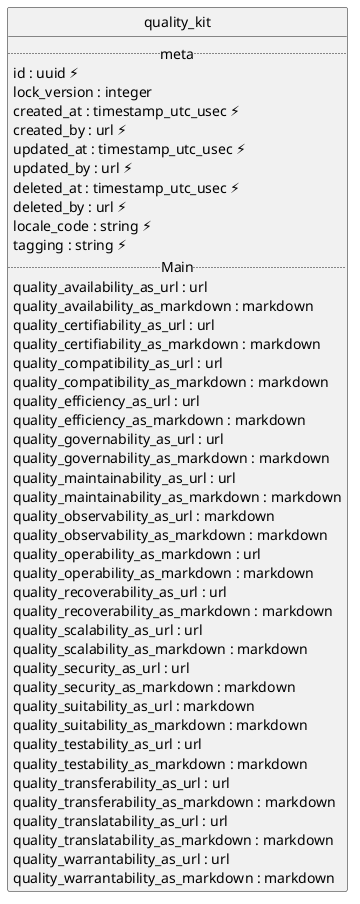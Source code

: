 @startuml uml
skinparam monochrome true
skinparam linetype ortho
hide circle

entity quality_kit {
  .. meta ..
  id : uuid ⚡
  lock_version : integer
  created_at : timestamp_utc_usec ⚡
  created_by : url ⚡
  updated_at : timestamp_utc_usec ⚡
  updated_by : url ⚡
  deleted_at : timestamp_utc_usec ⚡
  deleted_by : url ⚡
  locale_code : string ⚡
  tagging : string ⚡
  .. Main ..
  quality_availability_as_url : url
  quality_availability_as_markdown : markdown
  quality_certifiability_as_url : url
  quality_certifiability_as_markdown : markdown
  quality_compatibility_as_url : url
  quality_compatibility_as_markdown : markdown
  quality_efficiency_as_url : url
  quality_efficiency_as_markdown : markdown
  quality_governability_as_url : url
  quality_governability_as_markdown : markdown
  quality_maintainability_as_url : url
  quality_maintainability_as_markdown : markdown
  quality_observability_as_url : markdown
  quality_observability_as_markdown : markdown
  quality_operability_as_markdown : url
  quality_operability_as_markdown : markdown
  quality_recoverability_as_url : url
  quality_recoverability_as_markdown : markdown
  quality_scalability_as_url : url
  quality_scalability_as_markdown : markdown
  quality_security_as_url : url
  quality_security_as_markdown : markdown
  quality_suitability_as_url : markdown
  quality_suitability_as_markdown : markdown
  quality_testability_as_url : url
  quality_testability_as_markdown : markdown
  quality_transferability_as_url : url
  quality_transferability_as_markdown : markdown
  quality_translatability_as_url : url
  quality_translatability_as_markdown : markdown
  quality_warrantability_as_url : url
  quality_warrantability_as_markdown : markdown
}

@enduml
